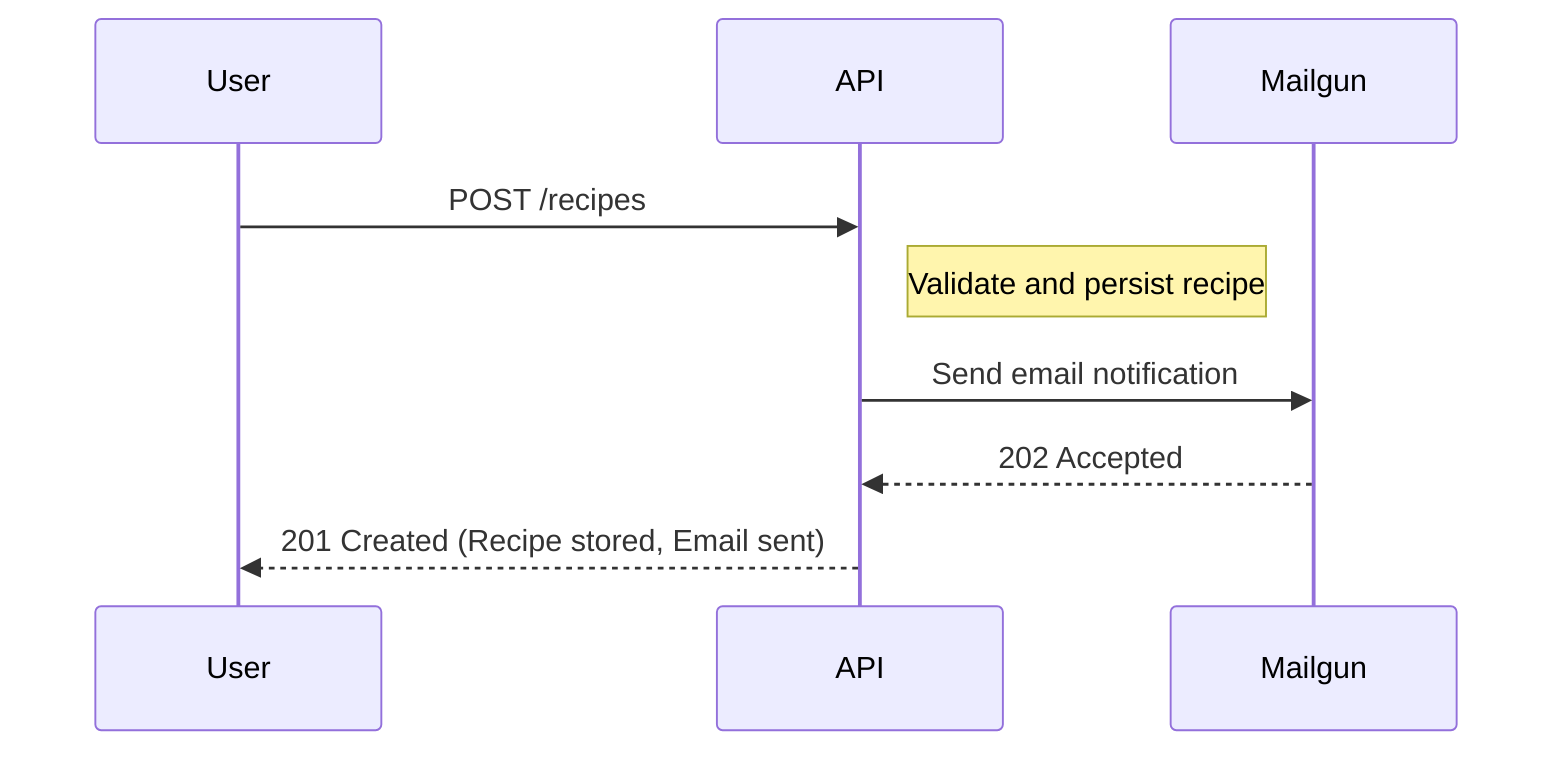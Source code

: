 sequenceDiagram
    participant User
    participant API
    participant Mailgun

    User ->> API: POST /recipes
    Note right of API: Validate and persist recipe
    API ->> Mailgun: Send email notification
    Mailgun -->> API: 202 Accepted
    API -->> User: 201 Created (Recipe stored, Email sent)